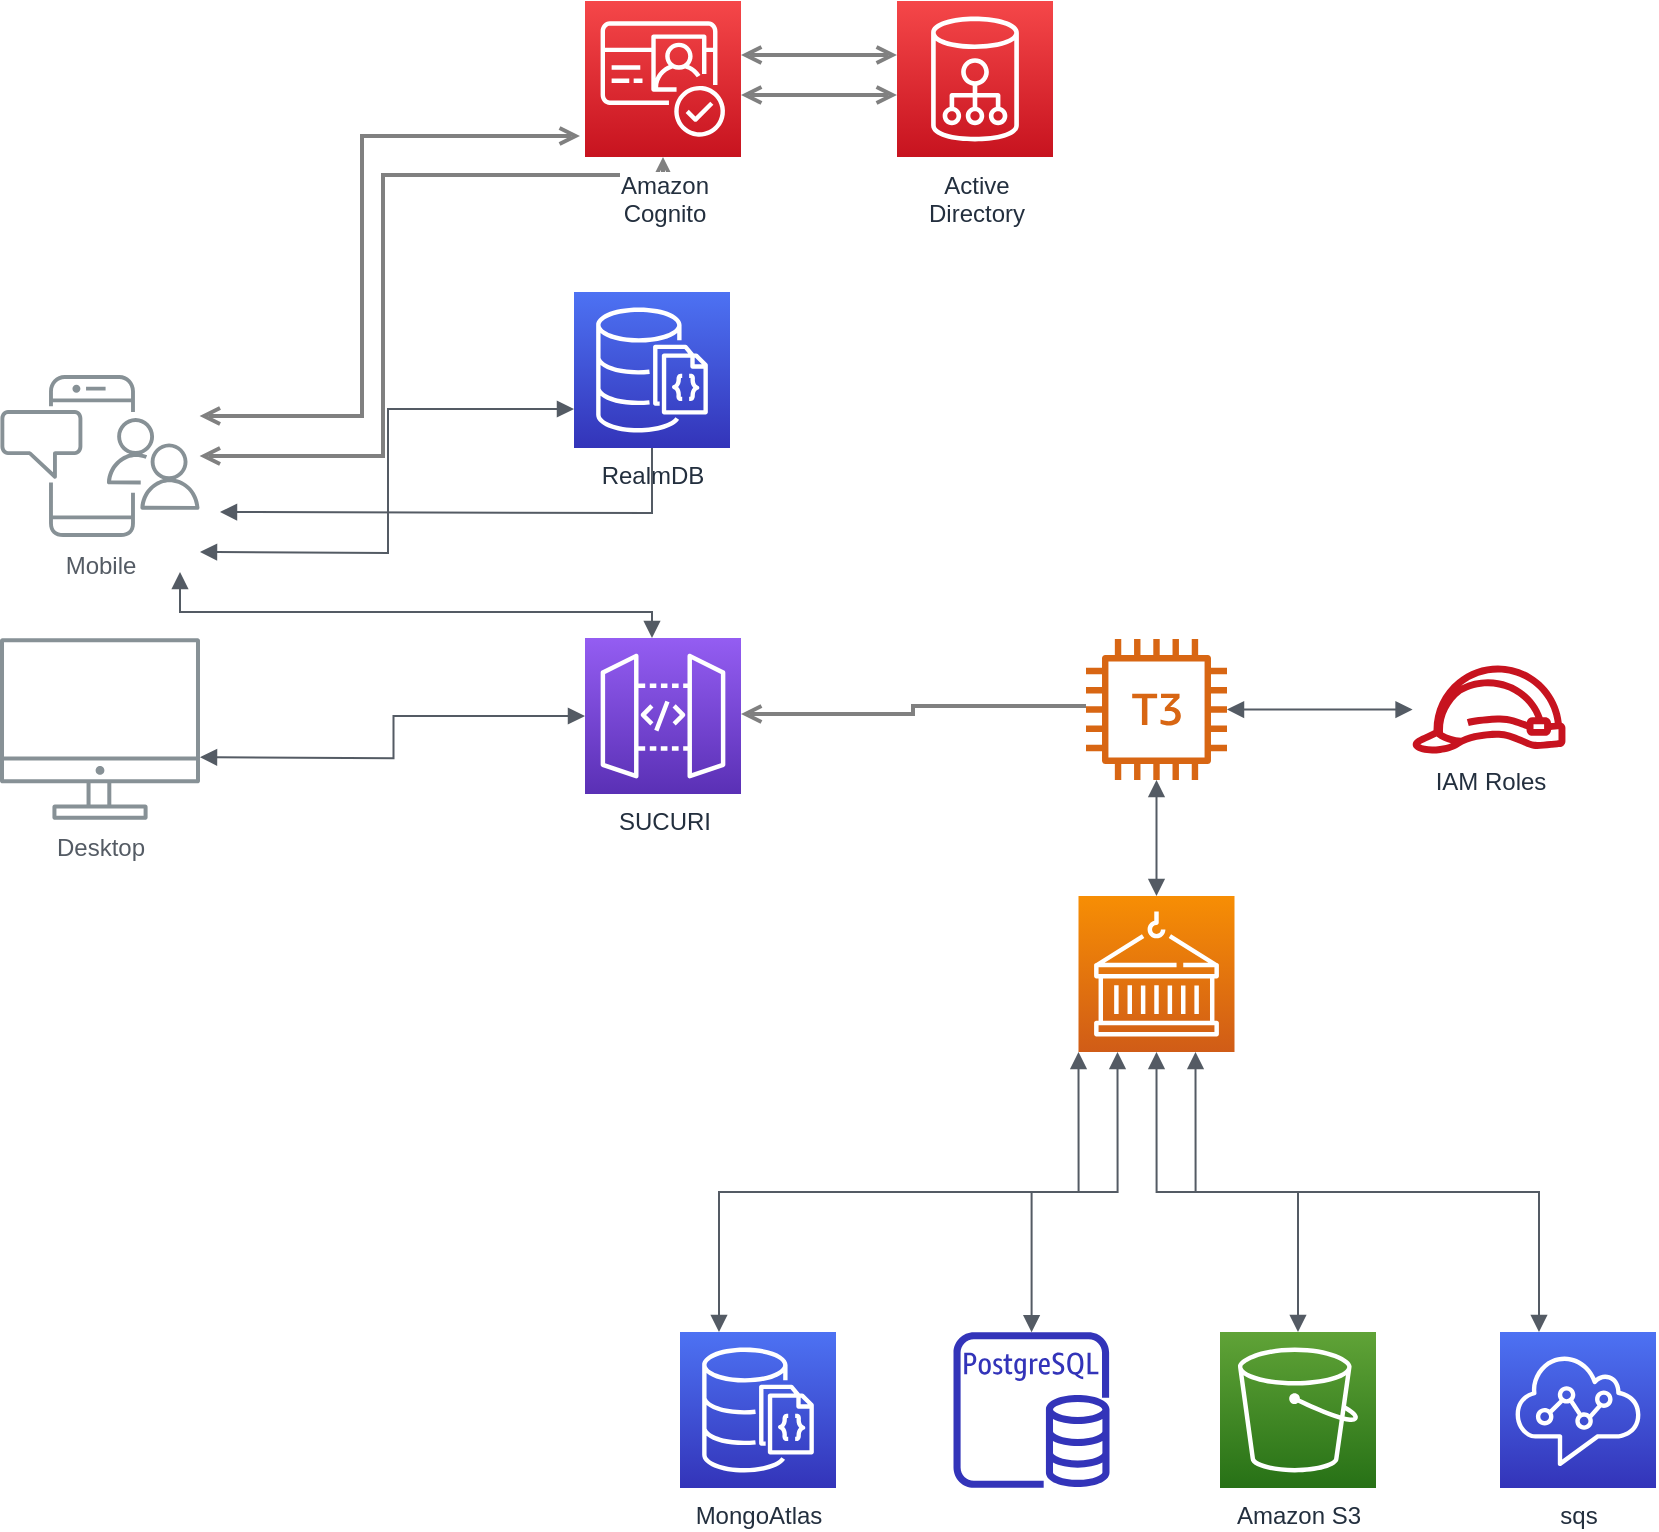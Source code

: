 <mxfile version="14.8.4" type="github">
  <diagram id="Ht1M8jgEwFfnCIfOTk4-" name="Page-1">
    <mxGraphModel dx="1422" dy="794" grid="1" gridSize="10" guides="1" tooltips="1" connect="1" arrows="1" fold="1" page="1" pageScale="1" pageWidth="1169" pageHeight="827" math="0" shadow="0">
      <root>
        <mxCell id="0" />
        <mxCell id="1" parent="0" />
        <mxCell id="UEzPUAAOIrF-is8g5C7q-124" style="edgeStyle=orthogonalEdgeStyle;rounded=0;orthogonalLoop=1;jettySize=auto;html=1;startArrow=open;startFill=0;endArrow=open;endFill=0;strokeWidth=2;strokeColor=#808080;" parent="1" source="UEzPUAAOIrF-is8g5C7q-110" edge="1">
          <mxGeometry relative="1" as="geometry">
            <Array as="points">
              <mxPoint x="301" y="242" />
              <mxPoint x="301" y="102" />
            </Array>
            <mxPoint x="410" y="102" as="targetPoint" />
          </mxGeometry>
        </mxCell>
        <mxCell id="UEzPUAAOIrF-is8g5C7q-125" style="edgeStyle=orthogonalEdgeStyle;rounded=0;orthogonalLoop=1;jettySize=auto;html=1;startArrow=open;startFill=0;endArrow=open;endFill=0;strokeWidth=2;strokeColor=#808080;" parent="1" source="UEzPUAAOIrF-is8g5C7q-111" target="UEzPUAAOIrF-is8g5C7q-112" edge="1">
          <mxGeometry relative="1" as="geometry">
            <Array as="points">
              <mxPoint x="530.5" y="61.5" />
              <mxPoint x="530.5" y="61.5" />
            </Array>
          </mxGeometry>
        </mxCell>
        <mxCell id="UEzPUAAOIrF-is8g5C7q-139" style="edgeStyle=orthogonalEdgeStyle;rounded=0;orthogonalLoop=1;jettySize=auto;html=1;startArrow=open;startFill=0;endArrow=open;endFill=0;strokeWidth=2;strokeColor=#808080;" parent="1" source="UEzPUAAOIrF-is8g5C7q-110" target="UEzPUAAOIrF-is8g5C7q-111" edge="1">
          <mxGeometry relative="1" as="geometry">
            <mxPoint x="270.285" y="261.676" as="sourcePoint" />
            <mxPoint x="422.5" y="124.029" as="targetPoint" />
            <Array as="points">
              <mxPoint x="311.5" y="261.5" />
              <mxPoint x="311.5" y="121.5" />
            </Array>
          </mxGeometry>
        </mxCell>
        <mxCell id="UEzPUAAOIrF-is8g5C7q-143" style="edgeStyle=orthogonalEdgeStyle;rounded=0;orthogonalLoop=1;jettySize=auto;html=1;startArrow=open;startFill=0;endArrow=open;endFill=0;strokeWidth=2;strokeColor=#808080;" parent="1" source="UEzPUAAOIrF-is8g5C7q-111" target="UEzPUAAOIrF-is8g5C7q-112" edge="1">
          <mxGeometry relative="1" as="geometry">
            <mxPoint x="500.5" y="71.5" as="sourcePoint" />
            <mxPoint x="578.5" y="71.5" as="targetPoint" />
            <Array as="points">
              <mxPoint x="530.5" y="81.5" />
              <mxPoint x="530.5" y="81.5" />
            </Array>
          </mxGeometry>
        </mxCell>
        <mxCell id="UEzPUAAOIrF-is8g5C7q-109" value="Desktop" style="outlineConnect=0;gradientColor=none;fontColor=#545B64;strokeColor=none;fillColor=#879196;dashed=0;verticalLabelPosition=bottom;verticalAlign=top;align=center;html=1;fontSize=12;fontStyle=0;aspect=fixed;shape=mxgraph.aws4.illustration_desktop;pointerEvents=1;labelBackgroundColor=#ffffff;" parent="1" vertex="1">
          <mxGeometry x="120" y="353" width="100" height="91" as="geometry" />
        </mxCell>
        <mxCell id="UEzPUAAOIrF-is8g5C7q-110" value="Mobile" style="outlineConnect=0;gradientColor=none;fontColor=#545B64;strokeColor=none;fillColor=#879196;dashed=0;verticalLabelPosition=bottom;verticalAlign=top;align=center;html=1;fontSize=12;fontStyle=0;aspect=fixed;shape=mxgraph.aws4.illustration_notification;pointerEvents=1;labelBackgroundColor=#ffffff;" parent="1" vertex="1">
          <mxGeometry x="120" y="221.5" width="100" height="81" as="geometry" />
        </mxCell>
        <mxCell id="UEzPUAAOIrF-is8g5C7q-111" value="Amazon &lt;br&gt;Cognito" style="outlineConnect=0;fontColor=#232F3E;gradientColor=#F54749;gradientDirection=north;fillColor=#C7131F;strokeColor=#ffffff;dashed=0;verticalLabelPosition=bottom;verticalAlign=top;align=center;html=1;fontSize=12;fontStyle=0;aspect=fixed;shape=mxgraph.aws4.resourceIcon;resIcon=mxgraph.aws4.cognito;labelBackgroundColor=#ffffff;" parent="1" vertex="1">
          <mxGeometry x="412.5" y="34.5" width="78" height="78" as="geometry" />
        </mxCell>
        <mxCell id="UEzPUAAOIrF-is8g5C7q-112" value="Active&lt;br&gt;Directory" style="outlineConnect=0;fontColor=#232F3E;gradientColor=#F54749;gradientDirection=north;fillColor=#C7131F;strokeColor=#ffffff;dashed=0;verticalLabelPosition=bottom;verticalAlign=top;align=center;html=1;fontSize=12;fontStyle=0;aspect=fixed;shape=mxgraph.aws4.resourceIcon;resIcon=mxgraph.aws4.cloud_directory;labelBackgroundColor=#ffffff;" parent="1" vertex="1">
          <mxGeometry x="568.5" y="34.5" width="78" height="78" as="geometry" />
        </mxCell>
        <mxCell id="UEzPUAAOIrF-is8g5C7q-114" value="SUCURI" style="outlineConnect=0;fontColor=#232F3E;gradientColor=#945DF2;gradientDirection=north;fillColor=#5A30B5;strokeColor=#ffffff;dashed=0;verticalLabelPosition=bottom;verticalAlign=top;align=center;html=1;fontSize=12;fontStyle=0;aspect=fixed;shape=mxgraph.aws4.resourceIcon;resIcon=mxgraph.aws4.api_gateway;labelBackgroundColor=#ffffff;" parent="1" vertex="1">
          <mxGeometry x="412.5" y="353" width="78" height="78" as="geometry" />
        </mxCell>
        <mxCell id="UEzPUAAOIrF-is8g5C7q-116" value="Amazon S3" style="outlineConnect=0;fontColor=#232F3E;gradientColor=#60A337;gradientDirection=north;fillColor=#277116;strokeColor=#ffffff;dashed=0;verticalLabelPosition=bottom;verticalAlign=top;align=center;html=1;fontSize=12;fontStyle=0;aspect=fixed;shape=mxgraph.aws4.resourceIcon;resIcon=mxgraph.aws4.s3;labelBackgroundColor=#ffffff;" parent="1" vertex="1">
          <mxGeometry x="730.0" y="700" width="78" height="78" as="geometry" />
        </mxCell>
        <mxCell id="SWFprlUYBl_2Xn125SjW-1" value="IAM Roles" style="outlineConnect=0;fontColor=#232F3E;gradientColor=none;fillColor=#C7131F;strokeColor=none;dashed=0;verticalLabelPosition=bottom;verticalAlign=top;align=center;html=1;fontSize=12;fontStyle=0;aspect=fixed;pointerEvents=1;shape=mxgraph.aws4.role;labelBackgroundColor=#ffffff;" vertex="1" parent="1">
          <mxGeometry x="825.5" y="366.75" width="78" height="44" as="geometry" />
        </mxCell>
        <mxCell id="SWFprlUYBl_2Xn125SjW-6" value="" style="outlineConnect=0;fontColor=#232F3E;gradientColor=none;fillColor=#3334B9;strokeColor=none;dashed=0;verticalLabelPosition=bottom;verticalAlign=top;align=center;html=1;fontSize=12;fontStyle=0;aspect=fixed;pointerEvents=1;shape=mxgraph.aws4.rds_postgresql_instance;" vertex="1" parent="1">
          <mxGeometry x="596.75" y="700" width="78" height="78" as="geometry" />
        </mxCell>
        <mxCell id="SWFprlUYBl_2Xn125SjW-7" value="MongoAtlas" style="points=[[0,0,0],[0.25,0,0],[0.5,0,0],[0.75,0,0],[1,0,0],[0,1,0],[0.25,1,0],[0.5,1,0],[0.75,1,0],[1,1,0],[0,0.25,0],[0,0.5,0],[0,0.75,0],[1,0.25,0],[1,0.5,0],[1,0.75,0]];outlineConnect=0;fontColor=#232F3E;gradientColor=#4D72F3;gradientDirection=north;fillColor=#3334B9;strokeColor=#ffffff;dashed=0;verticalLabelPosition=bottom;verticalAlign=top;align=center;html=1;fontSize=12;fontStyle=0;aspect=fixed;shape=mxgraph.aws4.resourceIcon;resIcon=mxgraph.aws4.documentdb_with_mongodb_compatibility;" vertex="1" parent="1">
          <mxGeometry x="460" y="700" width="78" height="78" as="geometry" />
        </mxCell>
        <mxCell id="SWFprlUYBl_2Xn125SjW-5" value="" style="outlineConnect=0;fontColor=#232F3E;gradientColor=none;fillColor=#D86613;strokeColor=none;dashed=0;verticalLabelPosition=bottom;verticalAlign=top;align=center;html=1;fontSize=12;fontStyle=0;aspect=fixed;pointerEvents=1;shape=mxgraph.aws4.t3_instance;" vertex="1" parent="1">
          <mxGeometry x="663" y="353.5" width="70.5" height="70.5" as="geometry" />
        </mxCell>
        <mxCell id="SWFprlUYBl_2Xn125SjW-8" value="" style="edgeStyle=orthogonalEdgeStyle;rounded=0;orthogonalLoop=1;jettySize=auto;html=1;startArrow=open;startFill=0;endArrow=none;endFill=0;strokeWidth=2;strokeColor=#808080;" edge="1" parent="1" target="SWFprlUYBl_2Xn125SjW-5">
          <mxGeometry relative="1" as="geometry">
            <Array as="points">
              <mxPoint x="576.5" y="391" />
              <mxPoint x="576.5" y="387" />
            </Array>
            <mxPoint x="490.5" y="391" as="sourcePoint" />
            <mxPoint x="663" y="386.8" as="targetPoint" />
          </mxGeometry>
        </mxCell>
        <mxCell id="SWFprlUYBl_2Xn125SjW-9" value="" style="points=[[0,0,0],[0.25,0,0],[0.5,0,0],[0.75,0,0],[1,0,0],[0,1,0],[0.25,1,0],[0.5,1,0],[0.75,1,0],[1,1,0],[0,0.25,0],[0,0.5,0],[0,0.75,0],[1,0.25,0],[1,0.5,0],[1,0.75,0]];outlineConnect=0;fontColor=#232F3E;gradientColor=#F78E04;gradientDirection=north;fillColor=#D05C17;strokeColor=#ffffff;dashed=0;verticalLabelPosition=bottom;verticalAlign=top;align=center;html=1;fontSize=12;fontStyle=0;aspect=fixed;shape=mxgraph.aws4.resourceIcon;resIcon=mxgraph.aws4.containers;" vertex="1" parent="1">
          <mxGeometry x="659.25" y="482" width="78" height="78" as="geometry" />
        </mxCell>
        <mxCell id="SWFprlUYBl_2Xn125SjW-11" value="" style="edgeStyle=orthogonalEdgeStyle;html=1;endArrow=block;elbow=vertical;startArrow=block;startFill=1;endFill=1;strokeColor=#545B64;rounded=0;entryX=0.5;entryY=0;entryDx=0;entryDy=0;entryPerimeter=0;" edge="1" parent="1" source="SWFprlUYBl_2Xn125SjW-5" target="SWFprlUYBl_2Xn125SjW-9">
          <mxGeometry width="100" relative="1" as="geometry">
            <mxPoint x="693" y="440" as="sourcePoint" />
            <mxPoint x="692.8" y="477.25" as="targetPoint" />
          </mxGeometry>
        </mxCell>
        <mxCell id="SWFprlUYBl_2Xn125SjW-12" value="sqs&lt;br&gt;" style="points=[[0,0,0],[0.25,0,0],[0.5,0,0],[0.75,0,0],[1,0,0],[0,1,0],[0.25,1,0],[0.5,1,0],[0.75,1,0],[1,1,0],[0,0.25,0],[0,0.5,0],[0,0.75,0],[1,0.25,0],[1,0.5,0],[1,0.75,0]];outlineConnect=0;fontColor=#232F3E;gradientColor=#4D72F3;gradientDirection=north;fillColor=#3334B9;strokeColor=#ffffff;dashed=0;verticalLabelPosition=bottom;verticalAlign=top;align=center;html=1;fontSize=12;fontStyle=0;aspect=fixed;shape=mxgraph.aws4.resourceIcon;resIcon=mxgraph.aws4.connect;" vertex="1" parent="1">
          <mxGeometry x="870" y="700" width="78" height="78" as="geometry" />
        </mxCell>
        <mxCell id="SWFprlUYBl_2Xn125SjW-15" value="" style="edgeStyle=orthogonalEdgeStyle;html=1;endArrow=block;elbow=vertical;startArrow=block;startFill=1;endFill=1;strokeColor=#545B64;rounded=0;" edge="1" parent="1" target="UEzPUAAOIrF-is8g5C7q-114">
          <mxGeometry width="100" relative="1" as="geometry">
            <mxPoint x="220" y="412.6" as="sourcePoint" />
            <mxPoint x="370" y="412" as="targetPoint" />
          </mxGeometry>
        </mxCell>
        <mxCell id="SWFprlUYBl_2Xn125SjW-19" value="" style="edgeStyle=orthogonalEdgeStyle;html=1;endArrow=block;elbow=vertical;startArrow=block;startFill=1;endFill=1;strokeColor=#545B64;rounded=0;" edge="1" parent="1" source="SWFprlUYBl_2Xn125SjW-1" target="SWFprlUYBl_2Xn125SjW-5">
          <mxGeometry width="100" relative="1" as="geometry">
            <mxPoint x="695.5" y="339" as="sourcePoint" />
            <mxPoint x="855.876" y="348.3" as="targetPoint" />
          </mxGeometry>
        </mxCell>
        <mxCell id="SWFprlUYBl_2Xn125SjW-14" value="RealmDB" style="points=[[0,0,0],[0.25,0,0],[0.5,0,0],[0.75,0,0],[1,0,0],[0,1,0],[0.25,1,0],[0.5,1,0],[0.75,1,0],[1,1,0],[0,0.25,0],[0,0.5,0],[0,0.75,0],[1,0.25,0],[1,0.5,0],[1,0.75,0]];outlineConnect=0;fontColor=#232F3E;gradientColor=#4D72F3;gradientDirection=north;fillColor=#3334B9;strokeColor=#ffffff;dashed=0;verticalLabelPosition=bottom;verticalAlign=top;align=center;html=1;fontSize=12;fontStyle=0;aspect=fixed;shape=mxgraph.aws4.resourceIcon;resIcon=mxgraph.aws4.documentdb_with_mongodb_compatibility;" vertex="1" parent="1">
          <mxGeometry x="407" y="180" width="78" height="78" as="geometry" />
        </mxCell>
        <mxCell id="SWFprlUYBl_2Xn125SjW-21" value="" style="edgeStyle=orthogonalEdgeStyle;html=1;endArrow=none;elbow=vertical;startArrow=block;startFill=1;endFill=1;strokeColor=#545B64;rounded=0;" edge="1" parent="1" target="SWFprlUYBl_2Xn125SjW-14">
          <mxGeometry width="100" relative="1" as="geometry">
            <mxPoint x="230" y="290" as="sourcePoint" />
            <mxPoint x="520" y="290" as="targetPoint" />
          </mxGeometry>
        </mxCell>
        <mxCell id="SWFprlUYBl_2Xn125SjW-22" value="" style="edgeStyle=orthogonalEdgeStyle;html=1;endArrow=block;elbow=vertical;startArrow=block;startFill=1;endFill=1;strokeColor=#545B64;rounded=0;entryX=0;entryY=0.75;entryDx=0;entryDy=0;entryPerimeter=0;" edge="1" parent="1" target="SWFprlUYBl_2Xn125SjW-14">
          <mxGeometry width="100" relative="1" as="geometry">
            <mxPoint x="220" y="310" as="sourcePoint" />
            <mxPoint x="390" y="570" as="targetPoint" />
          </mxGeometry>
        </mxCell>
        <mxCell id="SWFprlUYBl_2Xn125SjW-23" value="" style="edgeStyle=orthogonalEdgeStyle;html=1;endArrow=block;elbow=vertical;startArrow=block;startFill=1;endFill=1;strokeColor=#545B64;rounded=0;" edge="1" parent="1" target="UEzPUAAOIrF-is8g5C7q-114">
          <mxGeometry width="100" relative="1" as="geometry">
            <mxPoint x="210" y="320" as="sourcePoint" />
            <mxPoint x="360" y="354.75" as="targetPoint" />
            <Array as="points">
              <mxPoint x="210" y="340" />
              <mxPoint x="446" y="340" />
            </Array>
          </mxGeometry>
        </mxCell>
        <mxCell id="SWFprlUYBl_2Xn125SjW-24" value="" style="edgeStyle=orthogonalEdgeStyle;html=1;endArrow=block;elbow=vertical;startArrow=block;startFill=1;endFill=1;strokeColor=#545B64;rounded=0;entryX=0.75;entryY=1;entryDx=0;entryDy=0;entryPerimeter=0;exitX=0.25;exitY=0;exitDx=0;exitDy=0;exitPerimeter=0;" edge="1" parent="1" source="SWFprlUYBl_2Xn125SjW-12" target="SWFprlUYBl_2Xn125SjW-9">
          <mxGeometry width="100" relative="1" as="geometry">
            <mxPoint x="420" y="590" as="sourcePoint" />
            <mxPoint x="520" y="590" as="targetPoint" />
          </mxGeometry>
        </mxCell>
        <mxCell id="SWFprlUYBl_2Xn125SjW-25" value="" style="edgeStyle=orthogonalEdgeStyle;html=1;endArrow=block;elbow=vertical;startArrow=block;startFill=1;endFill=1;strokeColor=#545B64;rounded=0;entryX=0.5;entryY=1;entryDx=0;entryDy=0;entryPerimeter=0;" edge="1" parent="1" source="UEzPUAAOIrF-is8g5C7q-116" target="SWFprlUYBl_2Xn125SjW-9">
          <mxGeometry width="100" relative="1" as="geometry">
            <mxPoint x="430" y="600" as="sourcePoint" />
            <mxPoint x="530" y="600" as="targetPoint" />
          </mxGeometry>
        </mxCell>
        <mxCell id="SWFprlUYBl_2Xn125SjW-26" value="" style="edgeStyle=orthogonalEdgeStyle;html=1;endArrow=block;elbow=vertical;startArrow=block;startFill=1;endFill=1;strokeColor=#545B64;rounded=0;entryX=0;entryY=1;entryDx=0;entryDy=0;entryPerimeter=0;exitX=0.25;exitY=0;exitDx=0;exitDy=0;exitPerimeter=0;" edge="1" parent="1" source="SWFprlUYBl_2Xn125SjW-7" target="SWFprlUYBl_2Xn125SjW-9">
          <mxGeometry width="100" relative="1" as="geometry">
            <mxPoint x="440" y="610" as="sourcePoint" />
            <mxPoint x="540" y="610" as="targetPoint" />
          </mxGeometry>
        </mxCell>
        <mxCell id="SWFprlUYBl_2Xn125SjW-27" value="" style="edgeStyle=orthogonalEdgeStyle;html=1;endArrow=block;elbow=vertical;startArrow=block;startFill=1;endFill=1;strokeColor=#545B64;rounded=0;entryX=0.25;entryY=1;entryDx=0;entryDy=0;entryPerimeter=0;" edge="1" parent="1" source="SWFprlUYBl_2Xn125SjW-6" target="SWFprlUYBl_2Xn125SjW-9">
          <mxGeometry width="100" relative="1" as="geometry">
            <mxPoint x="450" y="620" as="sourcePoint" />
            <mxPoint x="550" y="620" as="targetPoint" />
          </mxGeometry>
        </mxCell>
      </root>
    </mxGraphModel>
  </diagram>
</mxfile>
